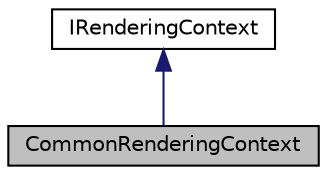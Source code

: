 digraph "CommonRenderingContext"
{
 // LATEX_PDF_SIZE
  edge [fontname="Helvetica",fontsize="10",labelfontname="Helvetica",labelfontsize="10"];
  node [fontname="Helvetica",fontsize="10",shape=record];
  Node1 [label="CommonRenderingContext",height=0.2,width=0.4,color="black", fillcolor="grey75", style="filled", fontcolor="black",tooltip=" "];
  Node2 -> Node1 [dir="back",color="midnightblue",fontsize="10",style="solid",fontname="Helvetica"];
  Node2 [label="IRenderingContext",height=0.2,width=0.4,color="black", fillcolor="white", style="filled",URL="$classIRenderingContext.html",tooltip="Glue between AWindow and IRenderer."];
}
